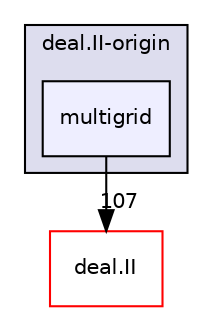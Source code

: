 digraph "include/deal.II-origin/multigrid" {
  compound=true
  node [ fontsize="10", fontname="Helvetica"];
  edge [ labelfontsize="10", labelfontname="Helvetica"];
  subgraph clusterdir_1627ce85bc33b76c4cb222dfe9aeffd7 {
    graph [ bgcolor="#ddddee", pencolor="black", label="deal.II-origin" fontname="Helvetica", fontsize="10", URL="dir_1627ce85bc33b76c4cb222dfe9aeffd7.html"]
  dir_289f026aebdda793201bbc00f866d046 [shape=box, label="multigrid", style="filled", fillcolor="#eeeeff", pencolor="black", URL="dir_289f026aebdda793201bbc00f866d046.html"];
  }
  dir_ee90d91a514b839c31faec7a1d916f67 [shape=box label="deal.II" fillcolor="white" style="filled" color="red" URL="dir_ee90d91a514b839c31faec7a1d916f67.html"];
  dir_289f026aebdda793201bbc00f866d046->dir_ee90d91a514b839c31faec7a1d916f67 [headlabel="107", labeldistance=1.5 headhref="dir_000110_000009.html"];
}
